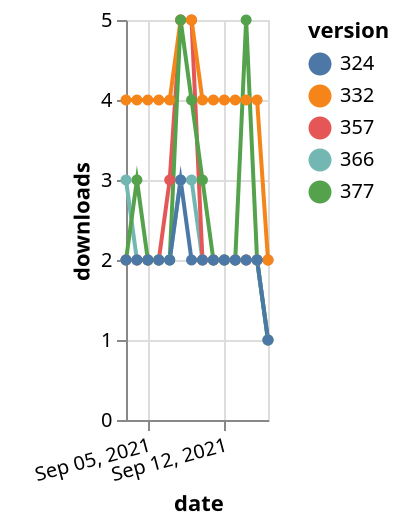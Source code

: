 {"$schema": "https://vega.github.io/schema/vega-lite/v5.json", "description": "A simple bar chart with embedded data.", "data": {"values": [{"date": "2021-09-03", "total": 2326, "delta": 3, "version": "366"}, {"date": "2021-09-04", "total": 2328, "delta": 2, "version": "366"}, {"date": "2021-09-05", "total": 2330, "delta": 2, "version": "366"}, {"date": "2021-09-06", "total": 2332, "delta": 2, "version": "366"}, {"date": "2021-09-07", "total": 2334, "delta": 2, "version": "366"}, {"date": "2021-09-08", "total": 2337, "delta": 3, "version": "366"}, {"date": "2021-09-09", "total": 2340, "delta": 3, "version": "366"}, {"date": "2021-09-10", "total": 2342, "delta": 2, "version": "366"}, {"date": "2021-09-11", "total": 2344, "delta": 2, "version": "366"}, {"date": "2021-09-12", "total": 2346, "delta": 2, "version": "366"}, {"date": "2021-09-13", "total": 2348, "delta": 2, "version": "366"}, {"date": "2021-09-14", "total": 2350, "delta": 2, "version": "366"}, {"date": "2021-09-15", "total": 2352, "delta": 2, "version": "366"}, {"date": "2021-09-16", "total": 2353, "delta": 1, "version": "366"}, {"date": "2021-09-03", "total": 2899, "delta": 2, "version": "357"}, {"date": "2021-09-04", "total": 2901, "delta": 2, "version": "357"}, {"date": "2021-09-05", "total": 2903, "delta": 2, "version": "357"}, {"date": "2021-09-06", "total": 2905, "delta": 2, "version": "357"}, {"date": "2021-09-07", "total": 2908, "delta": 3, "version": "357"}, {"date": "2021-09-08", "total": 2913, "delta": 5, "version": "357"}, {"date": "2021-09-09", "total": 2918, "delta": 5, "version": "357"}, {"date": "2021-09-10", "total": 2920, "delta": 2, "version": "357"}, {"date": "2021-09-11", "total": 2922, "delta": 2, "version": "357"}, {"date": "2021-09-12", "total": 2924, "delta": 2, "version": "357"}, {"date": "2021-09-13", "total": 2926, "delta": 2, "version": "357"}, {"date": "2021-09-14", "total": 2928, "delta": 2, "version": "357"}, {"date": "2021-09-15", "total": 2930, "delta": 2, "version": "357"}, {"date": "2021-09-16", "total": 2932, "delta": 2, "version": "357"}, {"date": "2021-09-03", "total": 4942, "delta": 4, "version": "332"}, {"date": "2021-09-04", "total": 4946, "delta": 4, "version": "332"}, {"date": "2021-09-05", "total": 4950, "delta": 4, "version": "332"}, {"date": "2021-09-06", "total": 4954, "delta": 4, "version": "332"}, {"date": "2021-09-07", "total": 4958, "delta": 4, "version": "332"}, {"date": "2021-09-08", "total": 4963, "delta": 5, "version": "332"}, {"date": "2021-09-09", "total": 4968, "delta": 5, "version": "332"}, {"date": "2021-09-10", "total": 4972, "delta": 4, "version": "332"}, {"date": "2021-09-11", "total": 4976, "delta": 4, "version": "332"}, {"date": "2021-09-12", "total": 4980, "delta": 4, "version": "332"}, {"date": "2021-09-13", "total": 4984, "delta": 4, "version": "332"}, {"date": "2021-09-14", "total": 4988, "delta": 4, "version": "332"}, {"date": "2021-09-15", "total": 4992, "delta": 4, "version": "332"}, {"date": "2021-09-16", "total": 4994, "delta": 2, "version": "332"}, {"date": "2021-09-03", "total": 2146, "delta": 2, "version": "377"}, {"date": "2021-09-04", "total": 2149, "delta": 3, "version": "377"}, {"date": "2021-09-05", "total": 2151, "delta": 2, "version": "377"}, {"date": "2021-09-06", "total": 2153, "delta": 2, "version": "377"}, {"date": "2021-09-07", "total": 2155, "delta": 2, "version": "377"}, {"date": "2021-09-08", "total": 2160, "delta": 5, "version": "377"}, {"date": "2021-09-09", "total": 2164, "delta": 4, "version": "377"}, {"date": "2021-09-10", "total": 2167, "delta": 3, "version": "377"}, {"date": "2021-09-11", "total": 2169, "delta": 2, "version": "377"}, {"date": "2021-09-12", "total": 2171, "delta": 2, "version": "377"}, {"date": "2021-09-13", "total": 2173, "delta": 2, "version": "377"}, {"date": "2021-09-14", "total": 2178, "delta": 5, "version": "377"}, {"date": "2021-09-15", "total": 2180, "delta": 2, "version": "377"}, {"date": "2021-09-16", "total": 2181, "delta": 1, "version": "377"}, {"date": "2021-09-03", "total": 2522, "delta": 2, "version": "324"}, {"date": "2021-09-04", "total": 2524, "delta": 2, "version": "324"}, {"date": "2021-09-05", "total": 2526, "delta": 2, "version": "324"}, {"date": "2021-09-06", "total": 2528, "delta": 2, "version": "324"}, {"date": "2021-09-07", "total": 2530, "delta": 2, "version": "324"}, {"date": "2021-09-08", "total": 2533, "delta": 3, "version": "324"}, {"date": "2021-09-09", "total": 2535, "delta": 2, "version": "324"}, {"date": "2021-09-10", "total": 2537, "delta": 2, "version": "324"}, {"date": "2021-09-11", "total": 2539, "delta": 2, "version": "324"}, {"date": "2021-09-12", "total": 2541, "delta": 2, "version": "324"}, {"date": "2021-09-13", "total": 2543, "delta": 2, "version": "324"}, {"date": "2021-09-14", "total": 2545, "delta": 2, "version": "324"}, {"date": "2021-09-15", "total": 2547, "delta": 2, "version": "324"}, {"date": "2021-09-16", "total": 2548, "delta": 1, "version": "324"}]}, "width": "container", "mark": {"type": "line", "point": {"filled": true}}, "encoding": {"x": {"field": "date", "type": "temporal", "timeUnit": "yearmonthdate", "title": "date", "axis": {"labelAngle": -15}}, "y": {"field": "delta", "type": "quantitative", "title": "downloads"}, "color": {"field": "version", "type": "nominal"}, "tooltip": {"field": "delta"}}}